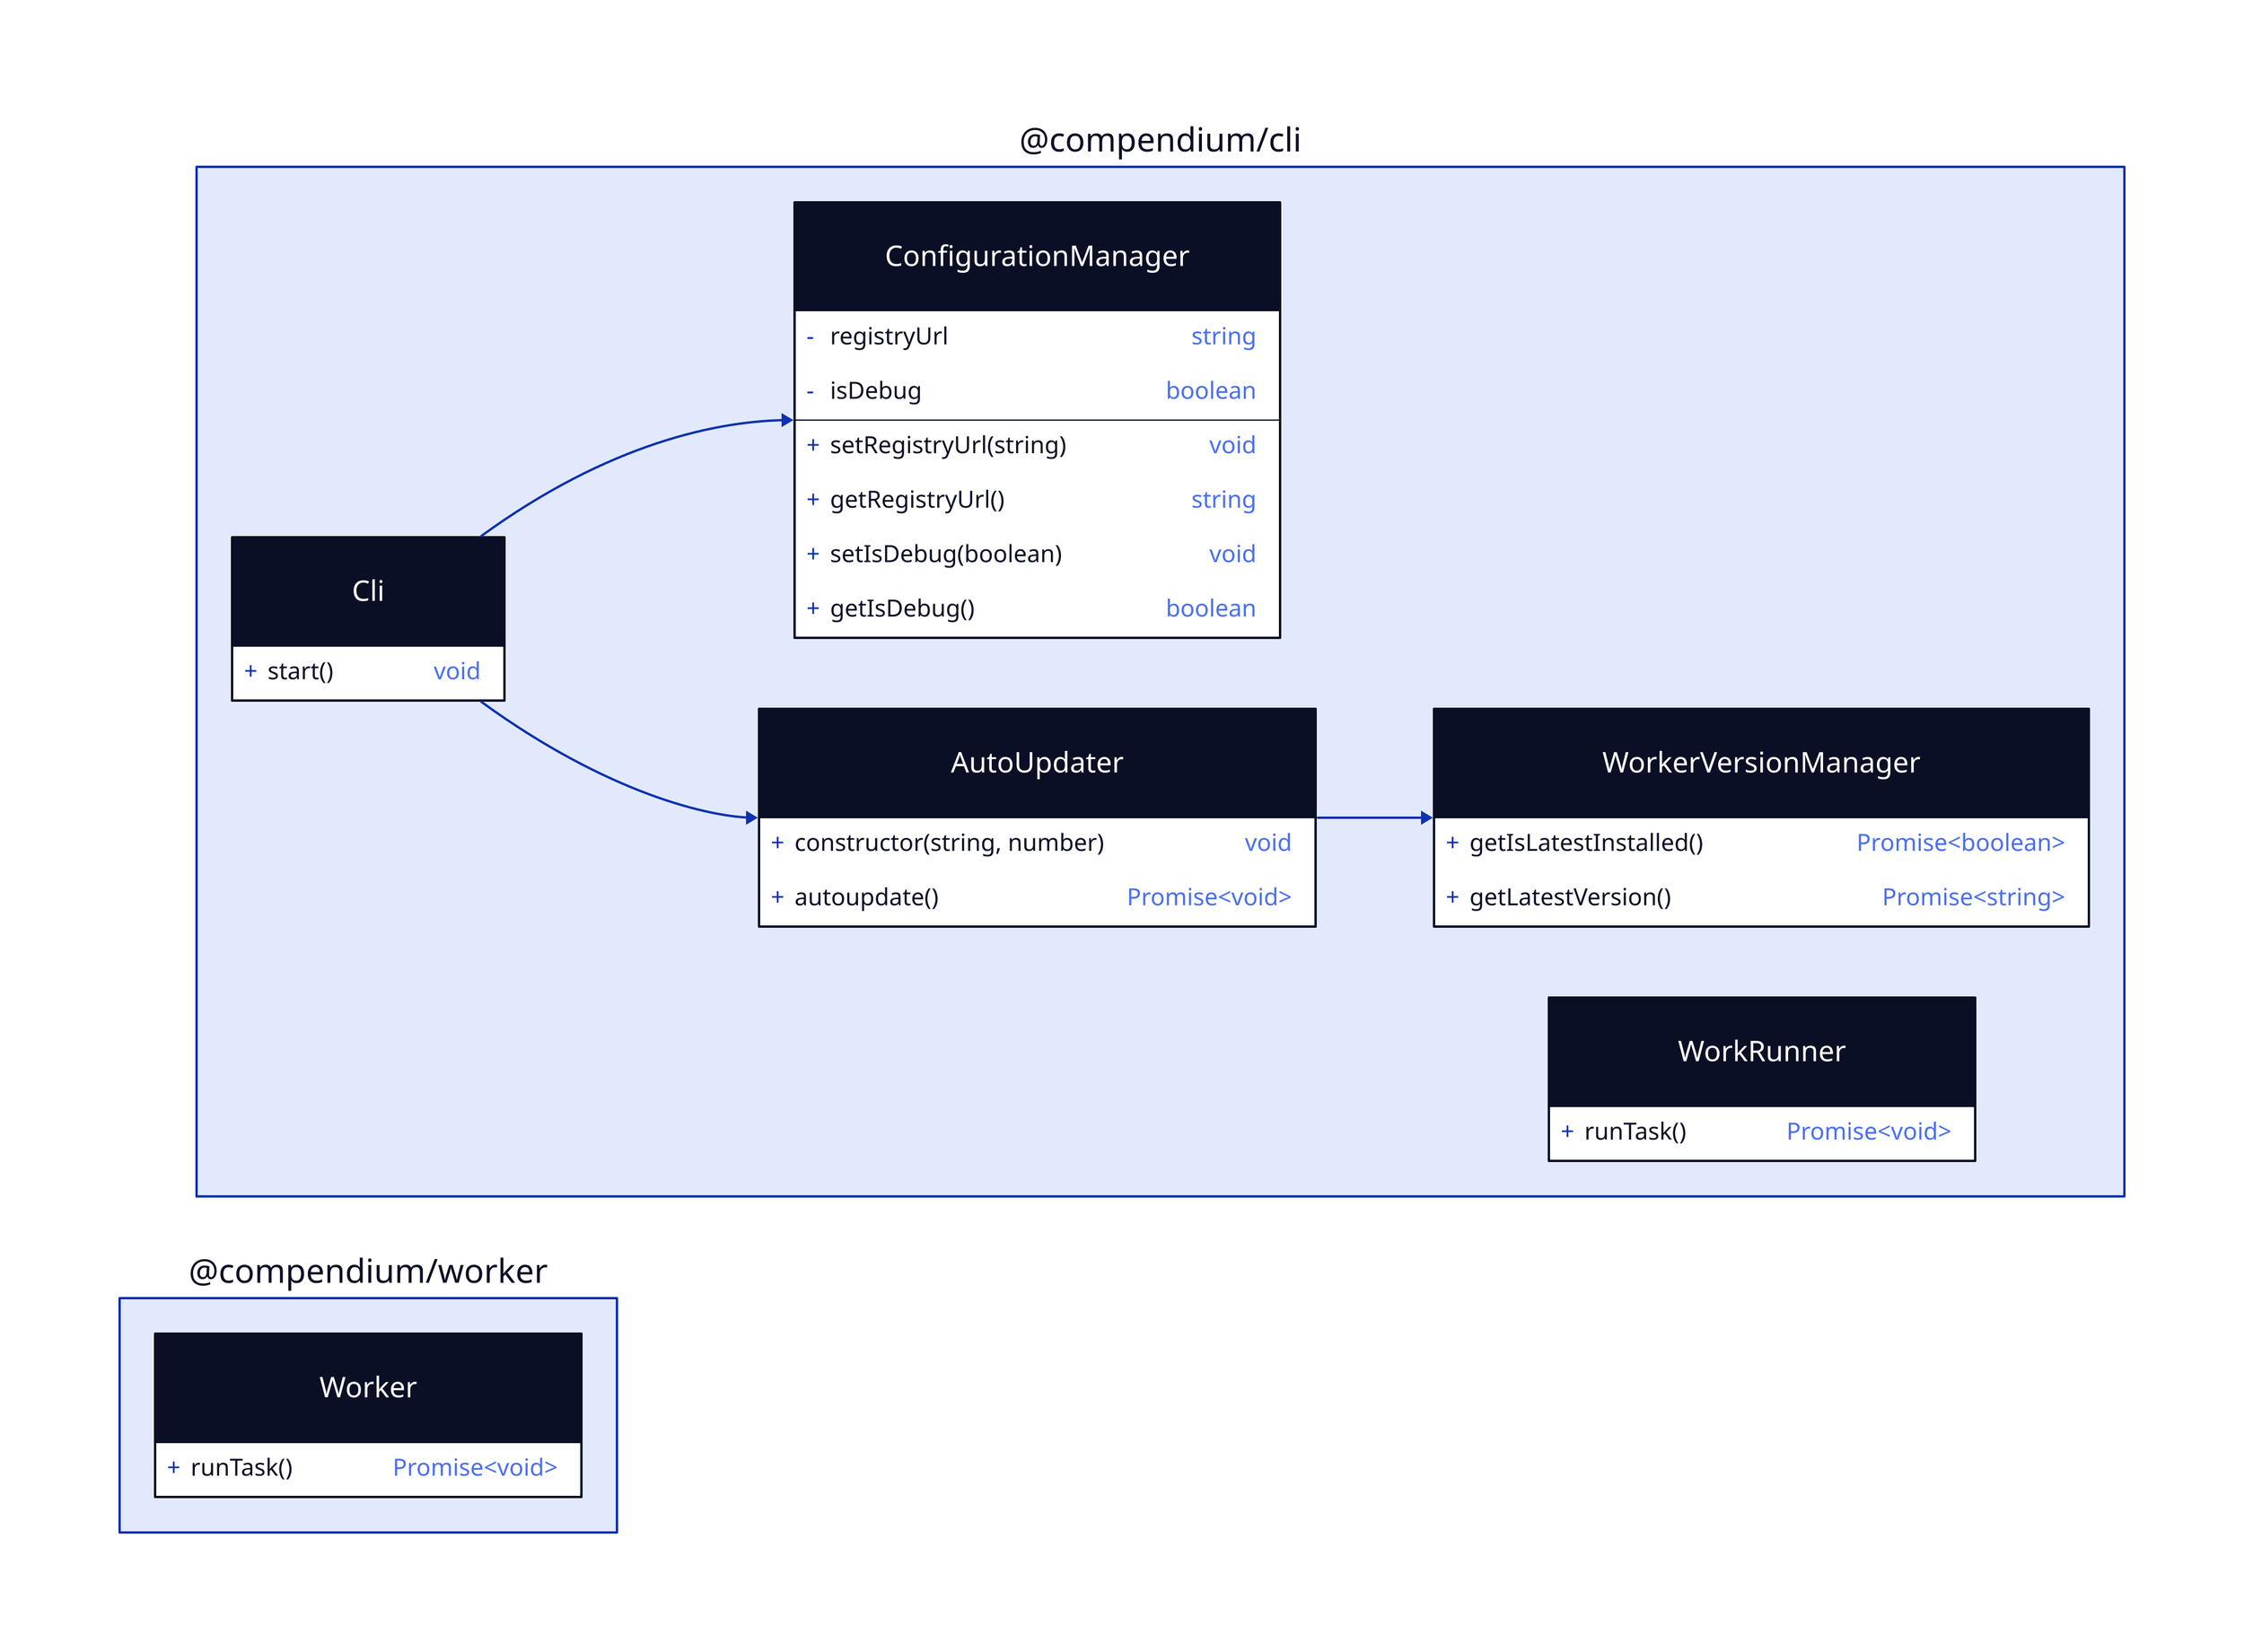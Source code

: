 direction: right

cli: "@compendium/cli" {

  Cli {
    shape: class
    start(): void;
  }

  ConfigurationManager {
    shape: class
    -registryUrl: string;
    -isDebug: boolean;
    setRegistryUrl(string): void;
    getRegistryUrl(): string;
    setIsDebug(boolean): void;
    getIsDebug(): boolean;
  }
  
  WorkerVersionManager {
    shape: class
    getIsLatestInstalled(): Promise<boolean>
    getLatestVersion(): Promise<string>
  }

  AutoUpdater {
    shape: class
    constructor(string, number)
    autoupdate(): Promise<void>
  }

  WorkRunner {
    shape: class
    runTask(): Promise<void>
  }

  Cli -> AutoUpdater
  Cli -> ConfigurationManager
  AutoUpdater -> WorkerVersionManager
}


package: "@compendium/worker" {
  Worker {
    shape: class
    runTask(): Promise<void>
  }
}
